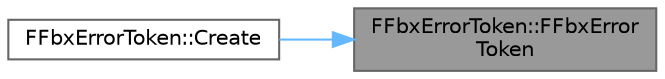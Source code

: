 digraph "FFbxErrorToken::FFbxErrorToken"
{
 // INTERACTIVE_SVG=YES
 // LATEX_PDF_SIZE
  bgcolor="transparent";
  edge [fontname=Helvetica,fontsize=10,labelfontname=Helvetica,labelfontsize=10];
  node [fontname=Helvetica,fontsize=10,shape=box,height=0.2,width=0.4];
  rankdir="RL";
  Node1 [id="Node000001",label="FFbxErrorToken::FFbxError\lToken",height=0.2,width=0.4,color="gray40", fillcolor="grey60", style="filled", fontcolor="black",tooltip="Private constructor."];
  Node1 -> Node2 [id="edge1_Node000001_Node000002",dir="back",color="steelblue1",style="solid",tooltip=" "];
  Node2 [id="Node000002",label="FFbxErrorToken::Create",height=0.2,width=0.4,color="grey40", fillcolor="white", style="filled",URL="$d4/d36/classFFbxErrorToken.html#a7ad8ca5a32634046696bed13df7d057f",tooltip="Factory method, tokens can only be constructed as shared refs."];
}
